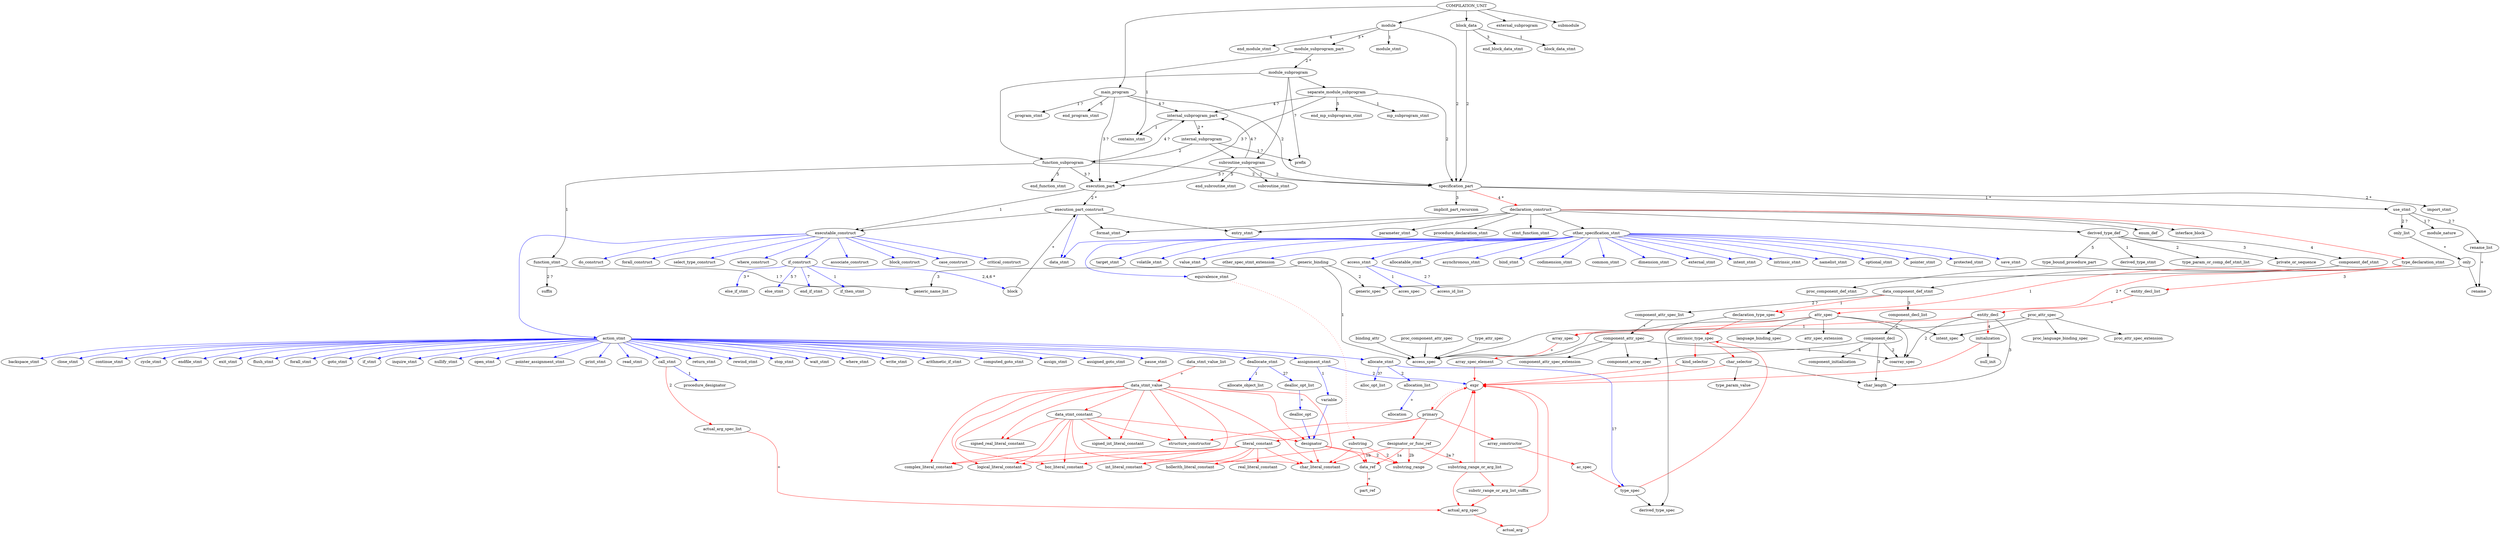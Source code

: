 digraph G {

COMPILATION_UNIT -> main_program
COMPILATION_UNIT -> external_subprogram
COMPILATION_UNIT -> module
COMPILATION_UNIT -> submodule
COMPILATION_UNIT -> block_data


ac_spec -> type_spec [color=red]

array_constructor -> ac_spec [color=red]

array_spec -> array_spec_element [label="+",color="red"]
array_spec_element -> expr [color=red]

attr_spec -> access_spec
attr_spec -> coarray_spec
attr_spec -> array_spec [color=red]
attr_spec -> intent_spec
attr_spec -> language_binding_spec
attr_spec -> attr_spec_extension

binding_attr -> access_spec

block -> execution_part_construct [label="*"]

block_data -> block_data_stmt [label="1"]
block_data -> specification_part [label="2"]
block_data -> end_block_data_stmt [label="3"]

char_selector -> char_length
char_selector -> type_param_value
char_selector -> expr [color=red]

component_attr_spec_list -> component_attr_spec [label="*"]
component_attr_spec -> access_spec
component_attr_spec -> coarray_spec
component_attr_spec -> component_array_spec
component_attr_spec -> component_attr_spec_extension

component_decl_list -> component_decl [label="+"]
component_decl -> component_array_spec [label="1"]
component_decl -> coarray_spec [label="2"]
component_decl -> char_length [label="3"]
component_decl -> component_initialization [label="4"]

component_def_stmt -> data_component_def_stmt
component_def_stmt -> proc_component_def_stmt

data_component_def_stmt -> declaration_type_spec [label="1",color="red"]
data_component_def_stmt -> component_attr_spec_list [label="2 ?"]
data_component_def_stmt -> component_decl_list [label="3"]

declaration_construct -> derived_type_def
declaration_construct -> entry_stmt
declaration_construct -> enum_def
declaration_construct -> format_stmt
declaration_construct -> interface_block
declaration_construct -> parameter_stmt
declaration_construct -> procedure_declaration_stmt
declaration_construct -> other_specification_stmt
declaration_construct -> type_declaration_stmt [color="red"]
declaration_construct -> stmt_function_stmt

declaration_type_spec -> intrinsic_type_spec [color="red"]
declaration_type_spec -> derived_type_spec

derived_type_def -> derived_type_stmt [label="1"]
derived_type_def -> type_param_or_comp_def_stmt_list [label="2"]
derived_type_def -> private_or_sequence [label="3"]
derived_type_def -> component_def_stmt [label="4"]
derived_type_def -> type_bound_procedure_part [label="5"]

entity_decl_list -> entity_decl [label="*",color="red"]
entity_decl -> array_spec [label="1",color="red"]
entity_decl -> coarray_spec [label="2"]
entity_decl -> char_length [label="3"]
entity_decl -> initialization [label="4",color="red"]

execution_part -> executable_construct [label="1"]
execution_part -> execution_part_construct [label="2 *"]
execution_part_construct -> executable_construct
execution_part_construct -> format_stmt
execution_part_construct -> entry_stmt
execution_part_construct -> data_stmt [color="blue"]

function_stmt -> generic_name_list [label="1 ?"]
function_stmt -> suffix [label="2 ?"]

function_subprogram -> function_stmt [label="1"]
function_subprogram -> specification_part [label="2"]
function_subprogram -> execution_part [label="3 ?"]
function_subprogram -> internal_subprogram_part [label="4 ?"]
function_subprogram -> end_function_stmt [label="5"]

generic_binding -> access_spec [label="1"]
generic_binding -> generic_spec [label="2"]
generic_binding -> generic_name_list [label="3"]

initialization -> expr [color=red]
initialization -> null_init

internal_subprogram_part -> contains_stmt [label="1"]
internal_subprogram_part -> internal_subprogram [label="2 *"]
internal_subprogram -> prefix [label="1 ?"]
internal_subprogram -> function_subprogram [label="2"]
internal_subprogram -> subroutine_subprogram

intrinsic_type_spec -> kind_selector [color="red"]
intrinsic_type_spec -> char_selector [color="red"]

kind_selector -> expr [color=red]

main_program -> program_stmt [label="1 ?"]
main_program -> specification_part [label="2"]
main_program -> execution_part [label="3 ?"]
main_program -> internal_subprogram_part [label="4 ?"]
main_program -> end_program_stmt [label="5"]

module -> module_stmt [label="1"]
module -> specification_part [label="2"]
module -> module_subprogram_part [label="3 *"]
module -> end_module_stmt [label="4"]

module_subprogram_part -> contains_stmt [label="1"]
module_subprogram_part -> module_subprogram [label="2 *"]

module_subprogram -> prefix [label="?"]
module_subprogram -> function_subprogram
module_subprogram -> subroutine_subprogram
module_subprogram -> separate_module_subprogram

only -> generic_spec
only -> rename

only_list -> only [label="*"]

proc_component_attr_spec -> access_spec

proc_attr_spec -> access_spec
proc_attr_spec -> proc_language_binding_spec
proc_attr_spec -> intent_spec
proc_attr_spec -> proc_attr_spec_extension

rename_list -> rename [label="+"]

separate_module_subprogram -> mp_subprogram_stmt [label="1"]
separate_module_subprogram -> specification_part [label="2"]
separate_module_subprogram -> execution_part [label="3 ?"]
separate_module_subprogram -> internal_subprogram_part [label="4 ?"]
separate_module_subprogram -> end_mp_subprogram_stmt [label="5"]

specification_part -> use_stmt [label="1 *"]
specification_part -> import_stmt [label="2 *"]
specification_part -> implicit_part_recursion [label="3"]
specification_part -> declaration_construct [label="4 *",color="red"]

subroutine_subprogram -> subroutine_stmt [label="1"]
subroutine_subprogram -> specification_part [label="2"]
subroutine_subprogram -> execution_part [label="3 ?"]
subroutine_subprogram -> internal_subprogram_part [label="4 ?"]
subroutine_subprogram -> end_subroutine_stmt [label="5"]

type_declaration_stmt -> declaration_type_spec [label="1",color="red"]
type_declaration_stmt -> attr_spec [label="2 *",color="red"]
type_declaration_stmt -> entity_decl_list [label="3",color="red"]

type_attr_spec -> access_spec

type_spec -> intrinsic_type_spec [color="red"]
type_spec -> derived_type_spec

use_stmt -> module_nature [label="1 ?"]
use_stmt -> rename_list [label="2 ?"]
use_stmt -> only_list [label="2 ?"]


// -------------------------------------------------------------------
// |                      Statements sub-trees                       |
// -------------------------------------------------------------------

edge [color=blue]

access_stmt -> acces_spec [label="1"]
access_stmt -> access_id_list [label="2 ?"]

action_stmt -> allocate_stmt
action_stmt -> assignment_stmt
action_stmt -> backspace_stmt
action_stmt -> call_stmt
action_stmt -> close_stmt
action_stmt -> continue_stmt
action_stmt -> cycle_stmt
action_stmt -> deallocate_stmt
action_stmt -> endfile_stmt
action_stmt -> exit_stmt
action_stmt -> flush_stmt
action_stmt -> forall_stmt
action_stmt -> goto_stmt
action_stmt -> if_stmt
action_stmt -> inquire_stmt  
action_stmt -> nullify_stmt
action_stmt -> open_stmt
action_stmt -> pointer_assignment_stmt
action_stmt -> print_stmt
action_stmt -> read_stmt
action_stmt -> return_stmt
action_stmt -> rewind_stmt
action_stmt -> stop_stmt
action_stmt -> wait_stmt
action_stmt -> where_stmt
action_stmt -> write_stmt
action_stmt -> arithmetic_if_stmt
action_stmt -> computed_goto_stmt
action_stmt -> assign_stmt 
action_stmt -> assigned_goto_stmt
action_stmt -> pause_stmt

allocate_stmt -> type_spec [label="1?"]
allocate_stmt -> allocation_list [label="2"]
allocate_stmt -> alloc_opt_list [label="3?"]

allocation_list -> allocation [label="+"]

assignment_stmt -> variable [label="1"]
assignment_stmt -> expr [label="2"]

call_stmt -> procedure_designator [label="1"]
call_stmt -> actual_arg_spec_list [label="2",color="red"]

deallocate_stmt -> allocate_object_list [label="1"]
deallocate_stmt -> dealloc_opt_list [label="2?"]

dealloc_opt -> designator

dealloc_opt_list -> dealloc_opt [label="+"]

executable_construct -> action_stmt
executable_construct -> associate_construct
executable_construct -> block_construct
executable_construct -> case_construct
executable_construct -> critical_construct
executable_construct -> do_construct
executable_construct -> forall_construct
executable_construct -> if_construct
executable_construct -> select_type_construct
executable_construct -> where_construct

if_construct -> if_then_stmt [label="1"]
if_construct -> else_if_stmt [label="3 *"]
if_construct -> block [label="2,4,6 *"]
if_construct -> else_stmt [label="5 ?"]
if_construct -> end_if_stmt [label="7"]

other_specification_stmt -> access_stmt
other_specification_stmt -> allocatable_stmt
other_specification_stmt -> asynchronous_stmt
other_specification_stmt -> bind_stmt
other_specification_stmt -> codimension_stmt
other_specification_stmt -> common_stmt
other_specification_stmt -> data_stmt
other_specification_stmt -> dimension_stmt
other_specification_stmt -> equivalence_stmt
other_specification_stmt -> external_stmt
other_specification_stmt -> intent_stmt
other_specification_stmt -> intrinsic_stmt
other_specification_stmt -> namelist_stmt
other_specification_stmt -> optional_stmt
other_specification_stmt -> pointer_stmt
other_specification_stmt -> protected_stmt
other_specification_stmt -> save_stmt
other_specification_stmt -> target_stmt
other_specification_stmt -> volatile_stmt
other_specification_stmt -> value_stmt
other_specification_stmt -> other_spec_stmt_extension

variable -> designator

// -------------------------------------------------------------------
// |                      Expressions sub-trees                      |
// -------------------------------------------------------------------


edge [color=red]

actual_arg -> expr
actual_arg_spec -> actual_arg
actual_arg_spec_list -> actual_arg_spec [label="+"]

data_ref -> part_ref [label="+"]

data_stmt_constant -> designator
data_stmt_constant -> signed_real_literal_constant
data_stmt_constant -> signed_int_literal_constant
data_stmt_constant -> complex_literal_constant
data_stmt_constant -> logical_literal_constant
data_stmt_constant -> char_literal_constant
data_stmt_constant -> boz_literal_constant
data_stmt_constant -> structure_constructor

data_stmt_value_list -> data_stmt_value [label="+"]
data_stmt_value -> designator
data_stmt_value -> data_stmt_constant
data_stmt_value -> int_literal_constant
data_stmt_value -> signed_real_literal_constant
data_stmt_value -> signed_int_literal_constant
data_stmt_value -> complex_literal_constant
data_stmt_value -> logical_literal_constant
data_stmt_value -> char_literal_constant
data_stmt_value -> boz_literal_constant
data_stmt_value -> structure_constructor
data_stmt_value -> hollerith_literal_constant

designator-> data_ref
designator-> substring_range [label="2"]
designator-> char_literal_constant

designator_or_func_ref -> data_ref [label="1a"]
designator_or_func_ref -> substring_range_or_arg_list [label="2a ?"]
designator_or_func_ref -> char_literal_constant [label="1b"]
designator_or_func_ref -> substring_range [label="2b"]

equivalence_stmt -> substring [style=dotted]

expr -> primary [style=dotted]

literal_constant -> int_literal_constant
literal_constant -> real_literal_constant
literal_constant -> complex_literal_constant
literal_constant -> logical_literal_constant
literal_constant -> char_literal_constant
literal_constant -> boz_literal_constant
literal_constant -> hollerith_literal_constant

primary -> designator_or_func_ref
primary -> literal_constant
primary -> array_constructor
primary -> structure_constructor
primary -> expr

substring -> data_ref
substring -> substring_range [label="2"]
substring -> char_literal_constant

substring_range -> expr [color=red]
substring_range_or_arg_list -> expr [color=red]
substring_range_or_arg_list -> substr_range_or_arg_list_suffix
substring_range_or_arg_list -> actual_arg_spec
substr_range_or_arg_list_suffix -> expr [color=red]
substr_range_or_arg_list_suffix -> actual_arg_spec

}
